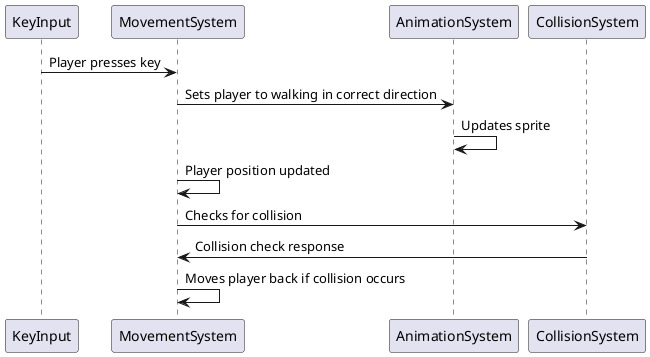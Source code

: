 @startuml

KeyInput -> MovementSystem: Player presses key
MovementSystem -> AnimationSystem: Sets player to walking in correct direction
AnimationSystem -> AnimationSystem: Updates sprite
MovementSystem -> MovementSystem: Player position updated
MovementSystem -> CollisionSystem: Checks for collision
CollisionSystem -> MovementSystem: Collision check response
MovementSystem -> MovementSystem: Moves player back if collision occurs

@enduml